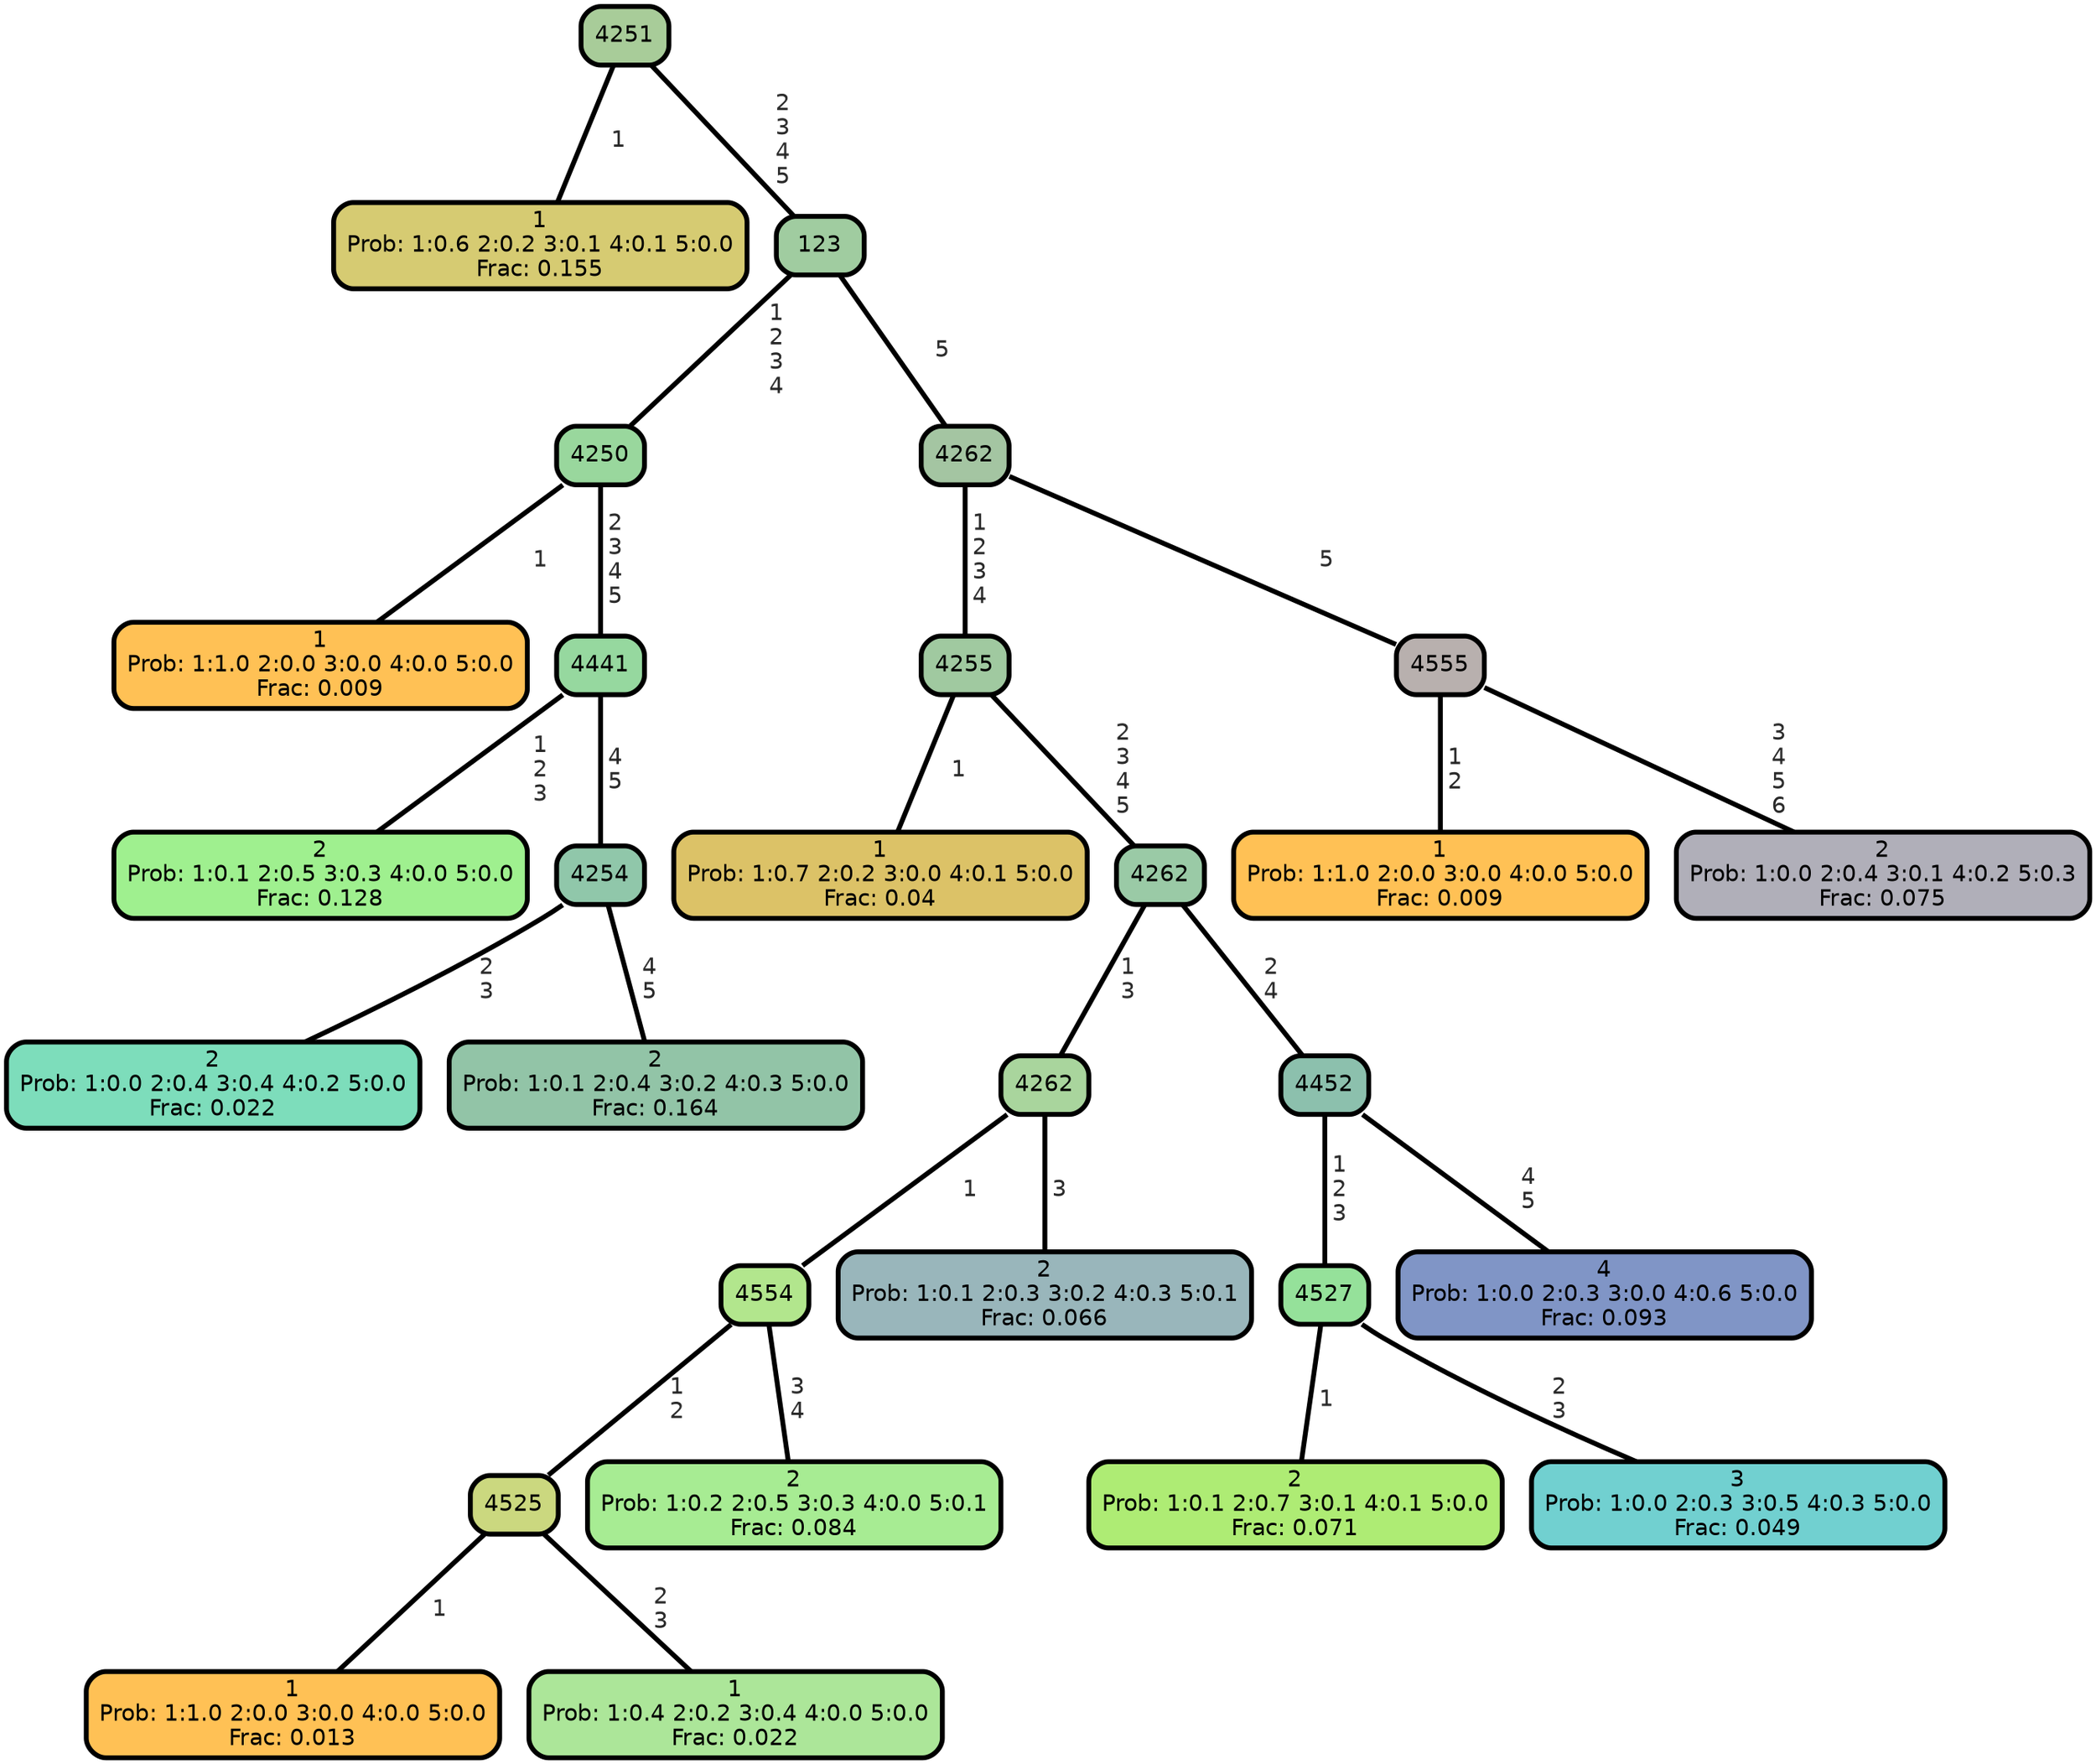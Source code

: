 graph Tree {
node [shape=box, style="filled, rounded",color="black",penwidth="3",fontcolor="black",                 fontname=helvetica] ;
graph [ranksep="0 equally", splines=straight,                 bgcolor=transparent, dpi=200] ;
edge [fontname=helvetica, fontweight=bold,fontcolor=grey14,color=black] ;
0 [label="1
Prob: 1:0.6 2:0.2 3:0.1 4:0.1 5:0.0
Frac: 0.155", fillcolor="#d6cb72"] ;
1 [label="4251", fillcolor="#a8cc99"] ;
2 [label="1
Prob: 1:1.0 2:0.0 3:0.0 4:0.0 5:0.0
Frac: 0.009", fillcolor="#ffc155"] ;
3 [label="4250", fillcolor="#99d79d"] ;
4 [label="2
Prob: 1:0.1 2:0.5 3:0.3 4:0.0 5:0.0
Frac: 0.128", fillcolor="#9ff08f"] ;
5 [label="4441", fillcolor="#96d89f"] ;
6 [label="2
Prob: 1:0.0 2:0.4 3:0.4 4:0.2 5:0.0
Frac: 0.022", fillcolor="#7dddbb"] ;
7 [label="4254", fillcolor="#90c7aa"] ;
8 [label="2
Prob: 1:0.1 2:0.4 3:0.2 4:0.3 5:0.0
Frac: 0.164", fillcolor="#92c4a7"] ;
9 [label="123", fillcolor="#a0cca0"] ;
10 [label="1
Prob: 1:0.7 2:0.2 3:0.0 4:0.1 5:0.0
Frac: 0.04", fillcolor="#dcc267"] ;
11 [label="4255", fillcolor="#a0c9a0"] ;
12 [label="1
Prob: 1:1.0 2:0.0 3:0.0 4:0.0 5:0.0
Frac: 0.013", fillcolor="#ffc155"] ;
13 [label="4525", fillcolor="#cbd87f"] ;
14 [label="1
Prob: 1:0.4 2:0.2 3:0.4 4:0.0 5:0.0
Frac: 0.022", fillcolor="#ace699"] ;
15 [label="4554", fillcolor="#b2e68d"] ;
16 [label="2
Prob: 1:0.2 2:0.5 3:0.3 4:0.0 5:0.1
Frac: 0.084", fillcolor="#a7ec93"] ;
17 [label="4262", fillcolor="#a9d59d"] ;
18 [label="2
Prob: 1:0.1 2:0.3 3:0.2 4:0.3 5:0.1
Frac: 0.066", fillcolor="#99b6bb"] ;
19 [label="4262", fillcolor="#9acaa6"] ;
20 [label="2
Prob: 1:0.1 2:0.7 3:0.1 4:0.1 5:0.0
Frac: 0.071", fillcolor="#aeec74"] ;
21 [label="4527", fillcolor="#95e19a"] ;
22 [label="3
Prob: 1:0.0 2:0.3 3:0.5 4:0.3 5:0.0
Frac: 0.049", fillcolor="#71d0d0"] ;
23 [label="4452", fillcolor="#8cc0ad"] ;
24 [label="4
Prob: 1:0.0 2:0.3 3:0.0 4:0.6 5:0.0
Frac: 0.093", fillcolor="#8095c6"] ;
25 [label="4262", fillcolor="#a4c5a2"] ;
26 [label="1
Prob: 1:1.0 2:0.0 3:0.0 4:0.0 5:0.0
Frac: 0.009", fillcolor="#ffc155"] ;
27 [label="4555", fillcolor="#b8b0ae"] ;
28 [label="2
Prob: 1:0.0 2:0.4 3:0.1 4:0.2 5:0.3
Frac: 0.075", fillcolor="#b0afb9"] ;
1 -- 0 [label=" 1",penwidth=3] ;
1 -- 9 [label=" 2\n 3\n 4\n 5",penwidth=3] ;
3 -- 2 [label=" 1",penwidth=3] ;
3 -- 5 [label=" 2\n 3\n 4\n 5",penwidth=3] ;
5 -- 4 [label=" 1\n 2\n 3",penwidth=3] ;
5 -- 7 [label=" 4\n 5",penwidth=3] ;
7 -- 6 [label=" 2\n 3",penwidth=3] ;
7 -- 8 [label=" 4\n 5",penwidth=3] ;
9 -- 3 [label=" 1\n 2\n 3\n 4",penwidth=3] ;
9 -- 25 [label=" 5",penwidth=3] ;
11 -- 10 [label=" 1",penwidth=3] ;
11 -- 19 [label=" 2\n 3\n 4\n 5",penwidth=3] ;
13 -- 12 [label=" 1",penwidth=3] ;
13 -- 14 [label=" 2\n 3",penwidth=3] ;
15 -- 13 [label=" 1\n 2",penwidth=3] ;
15 -- 16 [label=" 3\n 4",penwidth=3] ;
17 -- 15 [label=" 1",penwidth=3] ;
17 -- 18 [label=" 3",penwidth=3] ;
19 -- 17 [label=" 1\n 3",penwidth=3] ;
19 -- 23 [label=" 2\n 4",penwidth=3] ;
21 -- 20 [label=" 1",penwidth=3] ;
21 -- 22 [label=" 2\n 3",penwidth=3] ;
23 -- 21 [label=" 1\n 2\n 3",penwidth=3] ;
23 -- 24 [label=" 4\n 5",penwidth=3] ;
25 -- 11 [label=" 1\n 2\n 3\n 4",penwidth=3] ;
25 -- 27 [label=" 5",penwidth=3] ;
27 -- 26 [label=" 1\n 2",penwidth=3] ;
27 -- 28 [label=" 3\n 4\n 5\n 6",penwidth=3] ;
{rank = same;}}